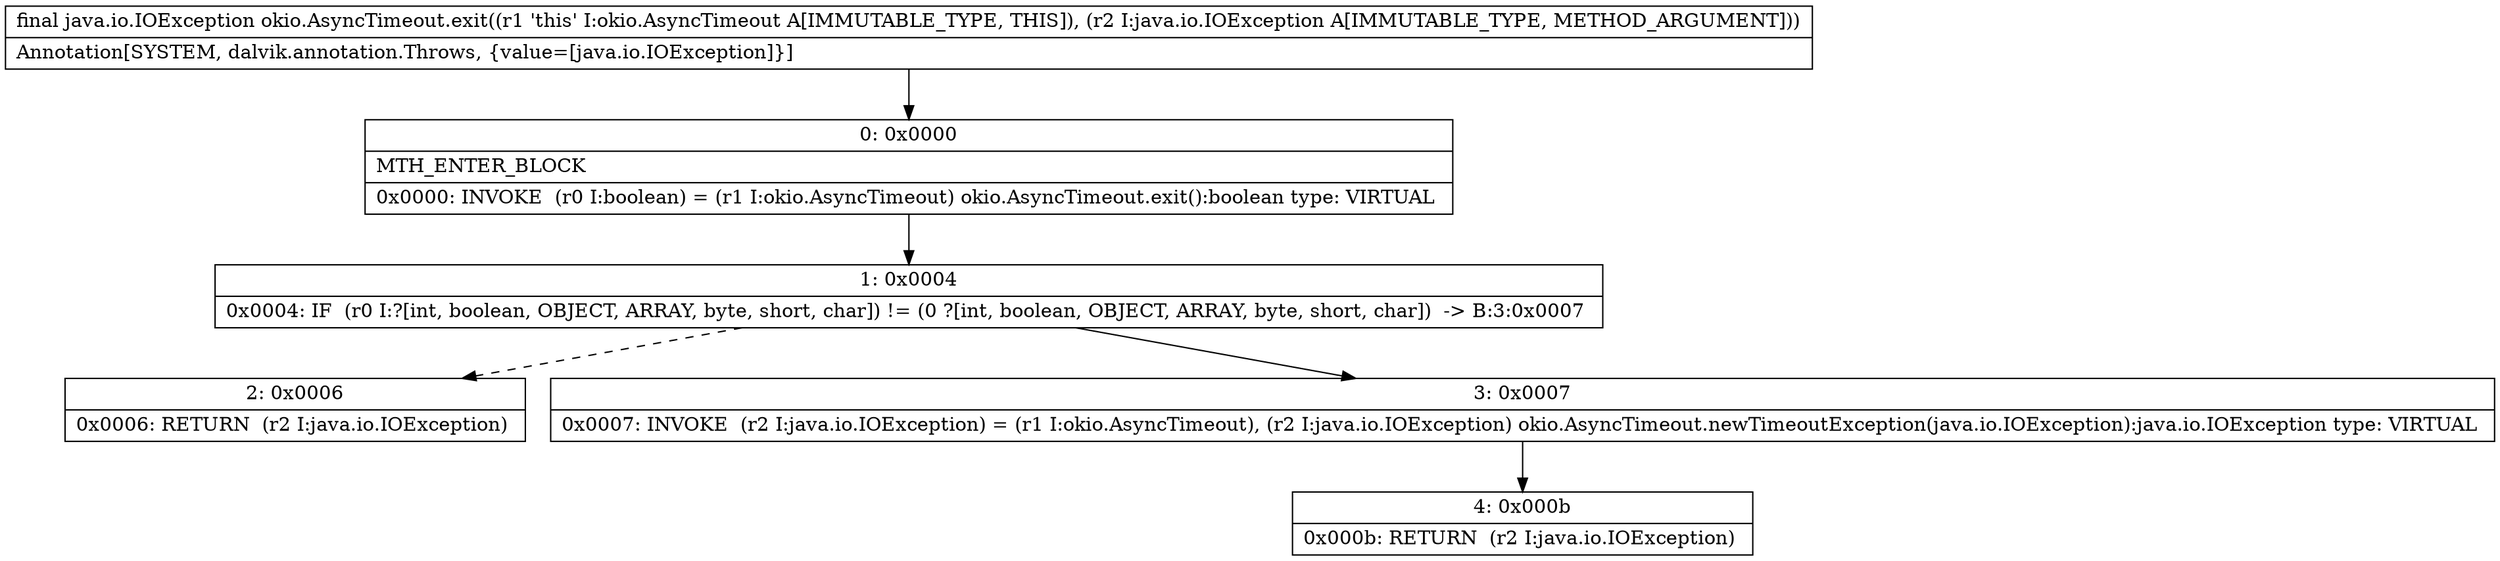 digraph "CFG forokio.AsyncTimeout.exit(Ljava\/io\/IOException;)Ljava\/io\/IOException;" {
Node_0 [shape=record,label="{0\:\ 0x0000|MTH_ENTER_BLOCK\l|0x0000: INVOKE  (r0 I:boolean) = (r1 I:okio.AsyncTimeout) okio.AsyncTimeout.exit():boolean type: VIRTUAL \l}"];
Node_1 [shape=record,label="{1\:\ 0x0004|0x0004: IF  (r0 I:?[int, boolean, OBJECT, ARRAY, byte, short, char]) != (0 ?[int, boolean, OBJECT, ARRAY, byte, short, char])  \-\> B:3:0x0007 \l}"];
Node_2 [shape=record,label="{2\:\ 0x0006|0x0006: RETURN  (r2 I:java.io.IOException) \l}"];
Node_3 [shape=record,label="{3\:\ 0x0007|0x0007: INVOKE  (r2 I:java.io.IOException) = (r1 I:okio.AsyncTimeout), (r2 I:java.io.IOException) okio.AsyncTimeout.newTimeoutException(java.io.IOException):java.io.IOException type: VIRTUAL \l}"];
Node_4 [shape=record,label="{4\:\ 0x000b|0x000b: RETURN  (r2 I:java.io.IOException) \l}"];
MethodNode[shape=record,label="{final java.io.IOException okio.AsyncTimeout.exit((r1 'this' I:okio.AsyncTimeout A[IMMUTABLE_TYPE, THIS]), (r2 I:java.io.IOException A[IMMUTABLE_TYPE, METHOD_ARGUMENT]))  | Annotation[SYSTEM, dalvik.annotation.Throws, \{value=[java.io.IOException]\}]\l}"];
MethodNode -> Node_0;
Node_0 -> Node_1;
Node_1 -> Node_2[style=dashed];
Node_1 -> Node_3;
Node_3 -> Node_4;
}

